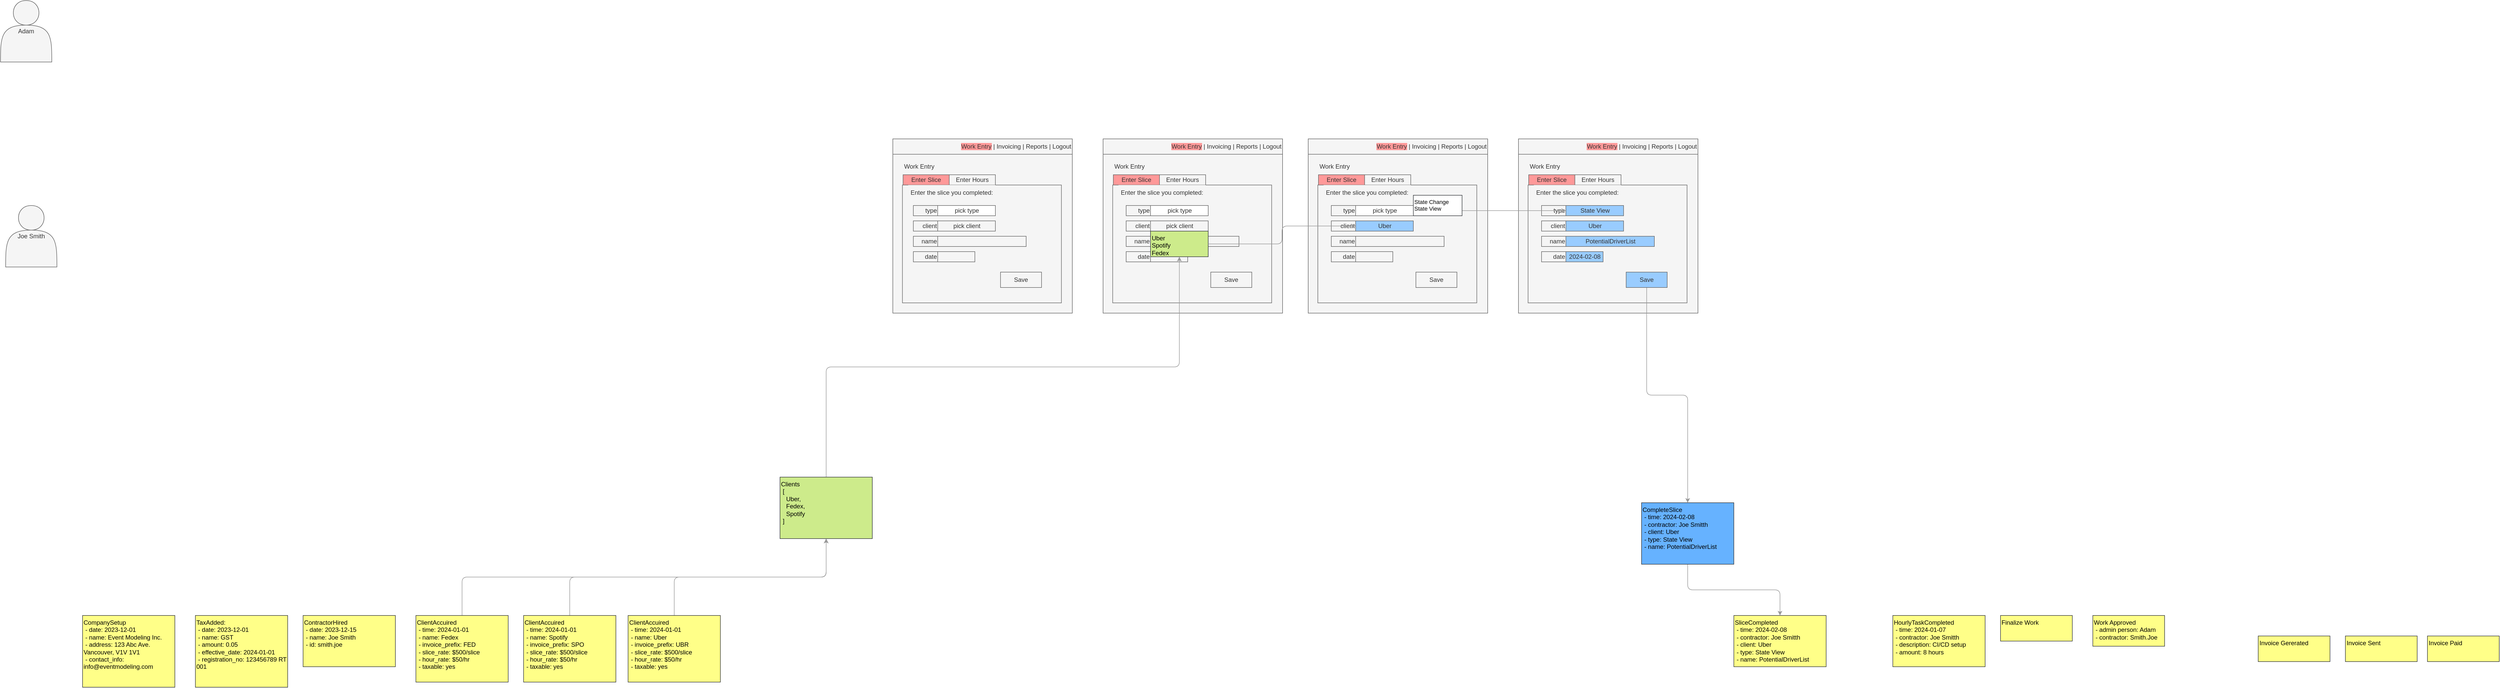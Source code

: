 <mxfile>
    <diagram id="816c2qytRhUF1FWbcgLo" name="Page-1">
        <mxGraphModel dx="1319" dy="836" grid="1" gridSize="10" guides="1" tooltips="1" connect="1" arrows="1" fold="1" page="1" pageScale="1" pageWidth="8500" pageHeight="2000" math="0" shadow="0">
            <root>
                <mxCell id="0"/>
                <mxCell id="1" parent="0"/>
                <mxCell id="2" value="SliceCompleted&lt;br&gt;&amp;nbsp;- time: 2024-02-08&lt;br&gt;&amp;nbsp;- contractor: Joe Smitth&lt;br&gt;&amp;nbsp;- client: Uber&lt;br&gt;&amp;nbsp;- type: State View&lt;br&gt;&amp;nbsp;- name: PotentialDriverList" style="rounded=0;whiteSpace=wrap;html=1;fillColor=#ffff88;strokeColor=#36393d;align=left;verticalAlign=top;fontColor=#000000;" vertex="1" parent="1">
                    <mxGeometry x="3610" y="1370" width="180" height="100" as="geometry"/>
                </mxCell>
                <mxCell id="84" style="edgeStyle=elbowEdgeStyle;shape=connector;rounded=1;elbow=vertical;html=1;entryX=0.5;entryY=1;entryDx=0;entryDy=0;labelBackgroundColor=default;strokeColor=#999999;fontFamily=Helvetica;fontSize=12;fontColor=#000000;endArrow=classic;" edge="1" parent="1" source="3" target="77">
                    <mxGeometry relative="1" as="geometry"/>
                </mxCell>
                <mxCell id="3" value="ClientAccuired&lt;br&gt;&amp;nbsp;- time: 2024-01-01&lt;br&gt;&amp;nbsp;- name: Uber&lt;br&gt;&amp;nbsp;- invoice_prefix: UBR&lt;br&gt;&amp;nbsp;- slice_rate: $500/slice&lt;br&gt;&amp;nbsp;- hour_rate: $50/hr&lt;br&gt;&amp;nbsp;- taxable: yes" style="rounded=0;whiteSpace=wrap;html=1;fillColor=#ffff88;strokeColor=#36393d;align=left;verticalAlign=top;fontColor=#000000;" vertex="1" parent="1">
                    <mxGeometry x="1453.75" y="1370" width="180" height="130" as="geometry"/>
                </mxCell>
                <mxCell id="4" value="HourlyTaskCompleted&lt;br&gt;&amp;nbsp;- time: 2024-01-07&lt;br&gt;&amp;nbsp;- contractor: Joe Smitth&lt;br&gt;&amp;nbsp;- description: CI/CD setup&lt;br&gt;&amp;nbsp;- amount: 8 hours" style="rounded=0;whiteSpace=wrap;html=1;fillColor=#ffff88;strokeColor=#36393d;align=left;verticalAlign=top;fontColor=#000000;" vertex="1" parent="1">
                    <mxGeometry x="3920" y="1370" width="180" height="100" as="geometry"/>
                </mxCell>
                <mxCell id="5" value="Invoice Gererated" style="rounded=0;whiteSpace=wrap;html=1;fillColor=#ffff88;strokeColor=#36393d;align=left;verticalAlign=top;fontColor=#000000;" vertex="1" parent="1">
                    <mxGeometry x="4632.5" y="1410" width="140" height="50" as="geometry"/>
                </mxCell>
                <mxCell id="6" value="Finalize Work" style="rounded=0;whiteSpace=wrap;html=1;fillColor=#ffff88;strokeColor=#36393d;align=left;verticalAlign=top;fontColor=#000000;" vertex="1" parent="1">
                    <mxGeometry x="4130" y="1370" width="140" height="50" as="geometry"/>
                </mxCell>
                <mxCell id="7" value="Work Approved&lt;br&gt;&amp;nbsp;- admin person: Adam&lt;br&gt;&amp;nbsp;- contractor: Smith.Joe" style="rounded=0;whiteSpace=wrap;html=1;fillColor=#ffff88;strokeColor=#36393d;align=left;verticalAlign=top;fontColor=#000000;" vertex="1" parent="1">
                    <mxGeometry x="4310" y="1370" width="140" height="60" as="geometry"/>
                </mxCell>
                <mxCell id="8" value="Invoice Sent" style="rounded=0;whiteSpace=wrap;html=1;fillColor=#ffff88;strokeColor=#36393d;align=left;verticalAlign=top;fontColor=#000000;" vertex="1" parent="1">
                    <mxGeometry x="4802.5" y="1410" width="140" height="50" as="geometry"/>
                </mxCell>
                <mxCell id="9" value="Invoice Paid" style="rounded=0;whiteSpace=wrap;html=1;fillColor=#ffff88;strokeColor=#36393d;align=left;verticalAlign=top;fontColor=#000000;" vertex="1" parent="1">
                    <mxGeometry x="4962.5" y="1410" width="140" height="50" as="geometry"/>
                </mxCell>
                <mxCell id="10" value="ContractorHired&lt;br&gt;&amp;nbsp;- date: 2023-12-15&lt;br&gt;&amp;nbsp;- name: Joe Smith&lt;br&gt;&amp;nbsp;- id: smith.joe&lt;br&gt;&amp;nbsp;" style="rounded=0;whiteSpace=wrap;html=1;fillColor=#ffff88;strokeColor=#36393d;align=left;verticalAlign=top;fontColor=#000000;" vertex="1" parent="1">
                    <mxGeometry x="820" y="1370" width="180" height="100" as="geometry"/>
                </mxCell>
                <mxCell id="11" value="CompanySetup&lt;br&gt;&amp;nbsp;- date: 2023-12-01&lt;br&gt;&amp;nbsp;- name: Event Modeling Inc.&lt;br&gt;&amp;nbsp;- address: 123 Abc Ave. Vancouver, V1V 1V1&lt;br&gt;&amp;nbsp;- contact_info: info@eventmodeling.com" style="rounded=0;whiteSpace=wrap;html=1;fillColor=#ffff88;strokeColor=#36393d;align=left;verticalAlign=top;fontColor=#000000;" vertex="1" parent="1">
                    <mxGeometry x="390" y="1370" width="180" height="140" as="geometry"/>
                </mxCell>
                <mxCell id="12" value="TaxAdded:&lt;br&gt;&amp;nbsp;- date: 2023-12-01&lt;br&gt;&amp;nbsp;- name: GST&lt;br&gt;&amp;nbsp;- amount: 0.05&lt;br&gt;&amp;nbsp;- effective_date: 2024-01-01&lt;br&gt;&amp;nbsp;- registration_no: 123456789 RT 001" style="rounded=0;whiteSpace=wrap;html=1;fillColor=#ffff88;strokeColor=#36393d;align=left;verticalAlign=top;fontColor=#000000;" vertex="1" parent="1">
                    <mxGeometry x="610" y="1370" width="180" height="140" as="geometry"/>
                </mxCell>
                <mxCell id="14" value="" style="rounded=0;whiteSpace=wrap;html=1;fillColor=#f5f5f5;fontColor=#333333;strokeColor=#666666;" vertex="1" parent="1">
                    <mxGeometry x="1970" y="440" width="350" height="340" as="geometry"/>
                </mxCell>
                <mxCell id="16" value="Work Entry" style="rounded=0;whiteSpace=wrap;html=1;strokeColor=none;fontFamily=Helvetica;fontSize=12;fontColor=#333333;fillColor=#f5f5f5;align=left;verticalAlign=top;" vertex="1" parent="1">
                    <mxGeometry x="1990" y="480" width="100" height="30" as="geometry"/>
                </mxCell>
                <mxCell id="17" value="Joe Smith" style="shape=actor;whiteSpace=wrap;html=1;rounded=0;strokeColor=#666666;fontFamily=Helvetica;fontSize=12;fontColor=#333333;fillColor=#f5f5f5;" vertex="1" parent="1">
                    <mxGeometry x="240" y="570" width="100" height="120" as="geometry"/>
                </mxCell>
                <mxCell id="18" value="Adam" style="shape=actor;whiteSpace=wrap;html=1;rounded=0;strokeColor=#666666;fontFamily=Helvetica;fontSize=12;fontColor=#333333;fillColor=#f5f5f5;" vertex="1" parent="1">
                    <mxGeometry x="230" y="170" width="100" height="120" as="geometry"/>
                </mxCell>
                <mxCell id="19" value="Enter Slice" style="rounded=0;whiteSpace=wrap;html=1;strokeColor=#666666;fontFamily=Helvetica;fontSize=12;fontColor=#333333;fillColor=#FF9999;" vertex="1" parent="1">
                    <mxGeometry x="1990" y="510" width="90" height="20" as="geometry"/>
                </mxCell>
                <mxCell id="20" value="Enter Hours" style="rounded=0;whiteSpace=wrap;html=1;strokeColor=#666666;fontFamily=Helvetica;fontSize=12;fontColor=#333333;fillColor=#f5f5f5;" vertex="1" parent="1">
                    <mxGeometry x="2080" y="510" width="90" height="20" as="geometry"/>
                </mxCell>
                <mxCell id="21" value="&lt;span style=&quot;background-color: rgb(255, 153, 153);&quot;&gt;Work Entry&lt;/span&gt; | Invoicing | Reports | Logout" style="rounded=0;whiteSpace=wrap;html=1;strokeColor=#666666;fontFamily=Helvetica;fontSize=12;fontColor=#333333;fillColor=#f5f5f5;align=right;" vertex="1" parent="1">
                    <mxGeometry x="1970" y="440" width="350" height="30" as="geometry"/>
                </mxCell>
                <mxCell id="22" value="" style="rounded=0;whiteSpace=wrap;html=1;strokeColor=#666666;fontFamily=Helvetica;fontSize=12;fontColor=#333333;fillColor=#f5f5f5;" vertex="1" parent="1">
                    <mxGeometry x="1988.75" y="530" width="310" height="230" as="geometry"/>
                </mxCell>
                <mxCell id="23" value="" style="rounded=0;whiteSpace=wrap;html=1;strokeColor=#666666;fontFamily=Helvetica;fontSize=12;fontColor=#333333;fillColor=#f5f5f5;" vertex="1" parent="1">
                    <mxGeometry x="2057.5" y="630" width="172.5" height="20" as="geometry"/>
                </mxCell>
                <mxCell id="24" value="" style="rounded=0;whiteSpace=wrap;html=1;strokeColor=#666666;fontFamily=Helvetica;fontSize=12;fontColor=#333333;fillColor=#f5f5f5;" vertex="1" parent="1">
                    <mxGeometry x="2057.5" y="660" width="72.5" height="20" as="geometry"/>
                </mxCell>
                <mxCell id="25" value="pick client" style="rounded=0;whiteSpace=wrap;html=1;strokeColor=#666666;fontFamily=Helvetica;fontSize=12;fontColor=#333333;fillColor=#f5f5f5;" vertex="1" parent="1">
                    <mxGeometry x="2057.5" y="600" width="112.5" height="20" as="geometry"/>
                </mxCell>
                <mxCell id="26" value="client" style="rounded=0;whiteSpace=wrap;html=1;strokeColor=#666666;fontFamily=Helvetica;fontSize=12;fontColor=#333333;fillColor=#f5f5f5;align=right;" vertex="1" parent="1">
                    <mxGeometry x="2010" y="600" width="47.5" height="20" as="geometry"/>
                </mxCell>
                <mxCell id="27" value="date" style="rounded=0;whiteSpace=wrap;html=1;strokeColor=#666666;fontFamily=Helvetica;fontSize=12;fontColor=#333333;fillColor=#f5f5f5;align=right;" vertex="1" parent="1">
                    <mxGeometry x="2010" y="660" width="47.5" height="20" as="geometry"/>
                </mxCell>
                <mxCell id="28" value="name" style="rounded=0;whiteSpace=wrap;html=1;strokeColor=#666666;fontFamily=Helvetica;fontSize=12;fontColor=#333333;fillColor=#f5f5f5;align=right;" vertex="1" parent="1">
                    <mxGeometry x="2010" y="630" width="47.5" height="20" as="geometry"/>
                </mxCell>
                <mxCell id="29" value="Enter the slice you completed:" style="rounded=0;whiteSpace=wrap;html=1;strokeColor=none;fontFamily=Helvetica;fontSize=12;fontColor=#333333;fillColor=#f5f5f5;" vertex="1" parent="1">
                    <mxGeometry x="2000" y="530" width="170" height="30" as="geometry"/>
                </mxCell>
                <mxCell id="30" value="Save" style="rounded=0;whiteSpace=wrap;html=1;strokeColor=#666666;fontFamily=Helvetica;fontSize=12;fontColor=#333333;fillColor=#f5f5f5;" vertex="1" parent="1">
                    <mxGeometry x="2180" y="700" width="80" height="30" as="geometry"/>
                </mxCell>
                <mxCell id="45" value="" style="rounded=0;whiteSpace=wrap;html=1;fillColor=#f5f5f5;fontColor=#333333;strokeColor=#666666;" vertex="1" parent="1">
                    <mxGeometry x="2380" y="440" width="350" height="340" as="geometry"/>
                </mxCell>
                <mxCell id="46" value="Work Entry" style="rounded=0;whiteSpace=wrap;html=1;strokeColor=none;fontFamily=Helvetica;fontSize=12;fontColor=#333333;fillColor=#f5f5f5;align=left;verticalAlign=top;" vertex="1" parent="1">
                    <mxGeometry x="2400" y="480" width="100" height="30" as="geometry"/>
                </mxCell>
                <mxCell id="47" value="Enter Slice" style="rounded=0;whiteSpace=wrap;html=1;strokeColor=#666666;fontFamily=Helvetica;fontSize=12;fontColor=#333333;fillColor=#FF9999;" vertex="1" parent="1">
                    <mxGeometry x="2400" y="510" width="90" height="20" as="geometry"/>
                </mxCell>
                <mxCell id="48" value="Enter Hours" style="rounded=0;whiteSpace=wrap;html=1;strokeColor=#666666;fontFamily=Helvetica;fontSize=12;fontColor=#333333;fillColor=#f5f5f5;" vertex="1" parent="1">
                    <mxGeometry x="2490" y="510" width="90" height="20" as="geometry"/>
                </mxCell>
                <mxCell id="49" value="&lt;span style=&quot;background-color: rgb(255, 153, 153);&quot;&gt;Work Entry&lt;/span&gt; | Invoicing | Reports | Logout" style="rounded=0;whiteSpace=wrap;html=1;strokeColor=#666666;fontFamily=Helvetica;fontSize=12;fontColor=#333333;fillColor=#f5f5f5;align=right;" vertex="1" parent="1">
                    <mxGeometry x="2380" y="440" width="350" height="30" as="geometry"/>
                </mxCell>
                <mxCell id="50" value="" style="rounded=0;whiteSpace=wrap;html=1;strokeColor=#666666;fontFamily=Helvetica;fontSize=12;fontColor=#333333;fillColor=#f5f5f5;" vertex="1" parent="1">
                    <mxGeometry x="2398.75" y="530" width="310" height="230" as="geometry"/>
                </mxCell>
                <mxCell id="51" value="" style="rounded=0;whiteSpace=wrap;html=1;strokeColor=#666666;fontFamily=Helvetica;fontSize=12;fontColor=#333333;fillColor=#f5f5f5;" vertex="1" parent="1">
                    <mxGeometry x="2472.5" y="630" width="172.5" height="20" as="geometry"/>
                </mxCell>
                <mxCell id="52" value="" style="rounded=0;whiteSpace=wrap;html=1;strokeColor=#666666;fontFamily=Helvetica;fontSize=12;fontColor=#333333;fillColor=#f5f5f5;" vertex="1" parent="1">
                    <mxGeometry x="2472.5" y="660" width="72.5" height="20" as="geometry"/>
                </mxCell>
                <mxCell id="53" value="pick client" style="rounded=0;whiteSpace=wrap;html=1;strokeColor=#666666;fontFamily=Helvetica;fontSize=12;fontColor=#333333;fillColor=#f5f5f5;" vertex="1" parent="1">
                    <mxGeometry x="2472.5" y="600" width="112.5" height="20" as="geometry"/>
                </mxCell>
                <mxCell id="54" value="client" style="rounded=0;whiteSpace=wrap;html=1;strokeColor=#666666;fontFamily=Helvetica;fontSize=12;fontColor=#333333;fillColor=#f5f5f5;align=right;" vertex="1" parent="1">
                    <mxGeometry x="2425" y="600" width="47.5" height="20" as="geometry"/>
                </mxCell>
                <mxCell id="55" value="date" style="rounded=0;whiteSpace=wrap;html=1;strokeColor=#666666;fontFamily=Helvetica;fontSize=12;fontColor=#333333;fillColor=#f5f5f5;align=right;" vertex="1" parent="1">
                    <mxGeometry x="2425" y="660" width="47.5" height="20" as="geometry"/>
                </mxCell>
                <mxCell id="56" value="name" style="rounded=0;whiteSpace=wrap;html=1;strokeColor=#666666;fontFamily=Helvetica;fontSize=12;fontColor=#333333;fillColor=#f5f5f5;align=right;" vertex="1" parent="1">
                    <mxGeometry x="2425" y="630" width="47.5" height="20" as="geometry"/>
                </mxCell>
                <mxCell id="57" value="Enter the slice you completed:" style="rounded=0;whiteSpace=wrap;html=1;strokeColor=none;fontFamily=Helvetica;fontSize=12;fontColor=#333333;fillColor=#f5f5f5;" vertex="1" parent="1">
                    <mxGeometry x="2410" y="530" width="170" height="30" as="geometry"/>
                </mxCell>
                <mxCell id="58" value="Save" style="rounded=0;whiteSpace=wrap;html=1;strokeColor=#666666;fontFamily=Helvetica;fontSize=12;fontColor=#333333;fillColor=#f5f5f5;" vertex="1" parent="1">
                    <mxGeometry x="2590" y="700" width="80" height="30" as="geometry"/>
                </mxCell>
                <mxCell id="59" value="" style="rounded=0;whiteSpace=wrap;html=1;fillColor=#f5f5f5;fontColor=#333333;strokeColor=#666666;" vertex="1" parent="1">
                    <mxGeometry x="3190" y="440" width="350" height="340" as="geometry"/>
                </mxCell>
                <mxCell id="60" value="Work Entry" style="rounded=0;whiteSpace=wrap;html=1;strokeColor=none;fontFamily=Helvetica;fontSize=12;fontColor=#333333;fillColor=#f5f5f5;align=left;verticalAlign=top;" vertex="1" parent="1">
                    <mxGeometry x="3210" y="480" width="100" height="30" as="geometry"/>
                </mxCell>
                <mxCell id="61" value="Enter Slice" style="rounded=0;whiteSpace=wrap;html=1;strokeColor=#666666;fontFamily=Helvetica;fontSize=12;fontColor=#333333;fillColor=#FF9999;" vertex="1" parent="1">
                    <mxGeometry x="3210" y="510" width="90" height="20" as="geometry"/>
                </mxCell>
                <mxCell id="62" value="Enter Hours" style="rounded=0;whiteSpace=wrap;html=1;strokeColor=#666666;fontFamily=Helvetica;fontSize=12;fontColor=#333333;fillColor=#f5f5f5;" vertex="1" parent="1">
                    <mxGeometry x="3300" y="510" width="90" height="20" as="geometry"/>
                </mxCell>
                <mxCell id="63" value="&lt;span style=&quot;background-color: rgb(255, 153, 153);&quot;&gt;Work Entry&lt;/span&gt; | Invoicing | Reports | Logout" style="rounded=0;whiteSpace=wrap;html=1;strokeColor=#666666;fontFamily=Helvetica;fontSize=12;fontColor=#333333;fillColor=#f5f5f5;align=right;" vertex="1" parent="1">
                    <mxGeometry x="3190" y="440" width="350" height="30" as="geometry"/>
                </mxCell>
                <mxCell id="64" value="" style="rounded=0;whiteSpace=wrap;html=1;strokeColor=#666666;fontFamily=Helvetica;fontSize=12;fontColor=#333333;fillColor=#f5f5f5;" vertex="1" parent="1">
                    <mxGeometry x="3208.75" y="530" width="310" height="230" as="geometry"/>
                </mxCell>
                <mxCell id="65" value="PotentialDriverList" style="rounded=0;whiteSpace=wrap;html=1;strokeColor=#666666;fontFamily=Helvetica;fontSize=12;fontColor=#333333;fillColor=#99CCFF;" vertex="1" parent="1">
                    <mxGeometry x="3282.5" y="630" width="172.5" height="20" as="geometry"/>
                </mxCell>
                <mxCell id="66" value="2024-02-08" style="rounded=0;whiteSpace=wrap;html=1;strokeColor=#666666;fontFamily=Helvetica;fontSize=12;fontColor=#333333;fillColor=#99CCFF;" vertex="1" parent="1">
                    <mxGeometry x="3282.5" y="660" width="72.5" height="20" as="geometry"/>
                </mxCell>
                <mxCell id="67" value="Uber" style="rounded=0;whiteSpace=wrap;html=1;strokeColor=#666666;fontFamily=Helvetica;fontSize=12;fontColor=#333333;fillColor=#99CCFF;" vertex="1" parent="1">
                    <mxGeometry x="3282.5" y="600" width="112.5" height="20" as="geometry"/>
                </mxCell>
                <mxCell id="68" value="client" style="rounded=0;whiteSpace=wrap;html=1;strokeColor=#666666;fontFamily=Helvetica;fontSize=12;fontColor=#333333;fillColor=#f5f5f5;align=right;" vertex="1" parent="1">
                    <mxGeometry x="3235" y="600" width="47.5" height="20" as="geometry"/>
                </mxCell>
                <mxCell id="69" value="date" style="rounded=0;whiteSpace=wrap;html=1;strokeColor=#666666;fontFamily=Helvetica;fontSize=12;fontColor=#333333;fillColor=#f5f5f5;align=right;" vertex="1" parent="1">
                    <mxGeometry x="3235" y="660" width="47.5" height="20" as="geometry"/>
                </mxCell>
                <mxCell id="70" value="name" style="rounded=0;whiteSpace=wrap;html=1;strokeColor=#666666;fontFamily=Helvetica;fontSize=12;fontColor=#333333;fillColor=#f5f5f5;align=right;" vertex="1" parent="1">
                    <mxGeometry x="3235" y="630" width="47.5" height="20" as="geometry"/>
                </mxCell>
                <mxCell id="71" value="Enter the slice you completed:" style="rounded=0;whiteSpace=wrap;html=1;strokeColor=none;fontFamily=Helvetica;fontSize=12;fontColor=#333333;fillColor=#f5f5f5;" vertex="1" parent="1">
                    <mxGeometry x="3220" y="530" width="170" height="30" as="geometry"/>
                </mxCell>
                <mxCell id="86" style="edgeStyle=elbowEdgeStyle;shape=connector;rounded=1;elbow=vertical;html=1;entryX=0.5;entryY=0;entryDx=0;entryDy=0;labelBackgroundColor=default;strokeColor=#999999;fontFamily=Helvetica;fontSize=12;fontColor=#000000;endArrow=classic;" edge="1" parent="1" source="72" target="85">
                    <mxGeometry relative="1" as="geometry"/>
                </mxCell>
                <mxCell id="72" value="Save" style="rounded=0;whiteSpace=wrap;html=1;strokeColor=#666666;fontFamily=Helvetica;fontSize=12;fontColor=#333333;fillColor=#99CCFF;" vertex="1" parent="1">
                    <mxGeometry x="3400" y="700" width="80" height="30" as="geometry"/>
                </mxCell>
                <mxCell id="73" value="Uber&lt;br&gt;Spotify&lt;br&gt;&lt;div style=&quot;&quot;&gt;&lt;span style=&quot;background-color: initial;&quot;&gt;Fedex&lt;/span&gt;&lt;/div&gt;" style="rounded=0;whiteSpace=wrap;html=1;strokeColor=#36393d;fontFamily=Helvetica;fontSize=12;fillColor=#cdeb8b;align=left;verticalAlign=top;fontColor=#000000;" vertex="1" parent="1">
                    <mxGeometry x="2472.5" y="620" width="112.5" height="50" as="geometry"/>
                </mxCell>
                <mxCell id="83" style="edgeStyle=elbowEdgeStyle;shape=connector;rounded=1;elbow=vertical;html=1;entryX=0.5;entryY=1;entryDx=0;entryDy=0;labelBackgroundColor=default;strokeColor=#999999;fontFamily=Helvetica;fontSize=12;fontColor=#000000;endArrow=classic;" edge="1" parent="1" source="74" target="77">
                    <mxGeometry relative="1" as="geometry"/>
                </mxCell>
                <mxCell id="74" value="ClientAccuired&lt;br&gt;&amp;nbsp;- time: 2024-01-01&lt;br&gt;&amp;nbsp;- name: Spotify&lt;br&gt;&amp;nbsp;- invoice_prefix: SPO&lt;br&gt;&amp;nbsp;- slice_rate: $500/slice&lt;br&gt;&amp;nbsp;- hour_rate: $50/hr&lt;br&gt;&amp;nbsp;- taxable: yes" style="rounded=0;whiteSpace=wrap;html=1;fillColor=#ffff88;strokeColor=#36393d;align=left;verticalAlign=top;fontColor=#000000;" vertex="1" parent="1">
                    <mxGeometry x="1250" y="1370" width="180" height="130" as="geometry"/>
                </mxCell>
                <mxCell id="82" style="edgeStyle=elbowEdgeStyle;shape=connector;rounded=1;html=1;entryX=0.5;entryY=1;entryDx=0;entryDy=0;labelBackgroundColor=default;strokeColor=#999999;fontFamily=Helvetica;fontSize=12;fontColor=#000000;endArrow=classic;elbow=vertical;" edge="1" parent="1" source="75" target="77">
                    <mxGeometry relative="1" as="geometry"/>
                </mxCell>
                <mxCell id="75" value="ClientAccuired&lt;br&gt;&amp;nbsp;- time: 2024-01-01&lt;br&gt;&amp;nbsp;- name: Fedex&lt;br&gt;&amp;nbsp;- invoice_prefix: FED&lt;br&gt;&amp;nbsp;- slice_rate: $500/slice&lt;br&gt;&amp;nbsp;- hour_rate: $50/hr&lt;br&gt;&amp;nbsp;- taxable: yes" style="rounded=0;whiteSpace=wrap;html=1;fillColor=#ffff88;strokeColor=#36393d;align=left;verticalAlign=top;fontColor=#000000;" vertex="1" parent="1">
                    <mxGeometry x="1040" y="1370" width="180" height="130" as="geometry"/>
                </mxCell>
                <mxCell id="80" style="edgeStyle=elbowEdgeStyle;shape=connector;rounded=1;html=1;entryX=0.5;entryY=1;entryDx=0;entryDy=0;labelBackgroundColor=default;strokeColor=#999999;fontFamily=Helvetica;fontSize=12;fontColor=#000000;endArrow=classic;elbow=vertical;" edge="1" parent="1" source="77" target="73">
                    <mxGeometry relative="1" as="geometry"/>
                </mxCell>
                <mxCell id="77" value="Clients&lt;br&gt;&amp;nbsp;[&lt;br&gt;&amp;nbsp; &amp;nbsp;Uber,&lt;br&gt;&amp;nbsp; &amp;nbsp;Fedex,&lt;br&gt;&amp;nbsp; &amp;nbsp;Spotify&lt;br&gt;&amp;nbsp;]" style="rounded=0;whiteSpace=wrap;html=1;fillColor=#cdeb8b;strokeColor=#36393d;align=left;verticalAlign=top;fontColor=#000000;" vertex="1" parent="1">
                    <mxGeometry x="1750" y="1100" width="180" height="120" as="geometry"/>
                </mxCell>
                <mxCell id="130" style="edgeStyle=elbowEdgeStyle;shape=connector;rounded=1;elbow=vertical;html=1;labelBackgroundColor=default;strokeColor=#999999;fontFamily=Helvetica;fontSize=11;fontColor=#000000;endArrow=classic;" edge="1" parent="1" source="85" target="2">
                    <mxGeometry relative="1" as="geometry"/>
                </mxCell>
                <mxCell id="85" value="CompleteSlice&lt;br&gt;&amp;nbsp;- time: 2024-02-08&lt;br&gt;&amp;nbsp;- contractor: Joe Smitth&lt;br&gt;&amp;nbsp;- client: Uber&lt;br&gt;&amp;nbsp;- type: State View&lt;br&gt;&amp;nbsp;- name: PotentialDriverList" style="rounded=0;whiteSpace=wrap;html=1;fillColor=#66B2FF;strokeColor=#36393d;align=left;verticalAlign=top;fontColor=#000000;" vertex="1" parent="1">
                    <mxGeometry x="3430" y="1150" width="180" height="120" as="geometry"/>
                </mxCell>
                <mxCell id="88" value="State View" style="rounded=0;whiteSpace=wrap;html=1;strokeColor=#666666;fontFamily=Helvetica;fontSize=12;fontColor=#333333;fillColor=#99CCFF;" vertex="1" parent="1">
                    <mxGeometry x="3282.5" y="570" width="112.5" height="20" as="geometry"/>
                </mxCell>
                <mxCell id="89" value="type" style="rounded=0;whiteSpace=wrap;html=1;strokeColor=#666666;fontFamily=Helvetica;fontSize=12;fontColor=#333333;fillColor=#f5f5f5;align=right;" vertex="1" parent="1">
                    <mxGeometry x="3235" y="570" width="47.5" height="20" as="geometry"/>
                </mxCell>
                <mxCell id="90" value="pick type" style="rounded=0;whiteSpace=wrap;html=1;strokeColor=#666666;fontFamily=Helvetica;fontSize=12;fontColor=#333333;fillColor=#FFFFFF;" vertex="1" parent="1">
                    <mxGeometry x="2057.5" y="570" width="112.5" height="20" as="geometry"/>
                </mxCell>
                <mxCell id="91" value="type" style="rounded=0;whiteSpace=wrap;html=1;strokeColor=#666666;fontFamily=Helvetica;fontSize=12;fontColor=#333333;fillColor=#f5f5f5;align=right;" vertex="1" parent="1">
                    <mxGeometry x="2010" y="570" width="47.5" height="20" as="geometry"/>
                </mxCell>
                <mxCell id="92" value="pick type" style="rounded=0;whiteSpace=wrap;html=1;strokeColor=#666666;fontFamily=Helvetica;fontSize=12;fontColor=#333333;fillColor=#FFFFFF;" vertex="1" parent="1">
                    <mxGeometry x="2472.5" y="570" width="112.5" height="20" as="geometry"/>
                </mxCell>
                <mxCell id="93" value="type" style="rounded=0;whiteSpace=wrap;html=1;strokeColor=#666666;fontFamily=Helvetica;fontSize=12;fontColor=#333333;fillColor=#f5f5f5;align=right;" vertex="1" parent="1">
                    <mxGeometry x="2425" y="570" width="47.5" height="20" as="geometry"/>
                </mxCell>
                <mxCell id="108" value="" style="rounded=0;whiteSpace=wrap;html=1;fillColor=#f5f5f5;fontColor=#333333;strokeColor=#666666;" vertex="1" parent="1">
                    <mxGeometry x="2780" y="440" width="350" height="340" as="geometry"/>
                </mxCell>
                <mxCell id="109" value="Work Entry" style="rounded=0;whiteSpace=wrap;html=1;strokeColor=none;fontFamily=Helvetica;fontSize=12;fontColor=#333333;fillColor=#f5f5f5;align=left;verticalAlign=top;" vertex="1" parent="1">
                    <mxGeometry x="2800" y="480" width="100" height="30" as="geometry"/>
                </mxCell>
                <mxCell id="110" value="Enter Slice" style="rounded=0;whiteSpace=wrap;html=1;strokeColor=#666666;fontFamily=Helvetica;fontSize=12;fontColor=#333333;fillColor=#FF9999;" vertex="1" parent="1">
                    <mxGeometry x="2800" y="510" width="90" height="20" as="geometry"/>
                </mxCell>
                <mxCell id="111" value="Enter Hours" style="rounded=0;whiteSpace=wrap;html=1;strokeColor=#666666;fontFamily=Helvetica;fontSize=12;fontColor=#333333;fillColor=#f5f5f5;" vertex="1" parent="1">
                    <mxGeometry x="2890" y="510" width="90" height="20" as="geometry"/>
                </mxCell>
                <mxCell id="112" value="&lt;span style=&quot;background-color: rgb(255, 153, 153);&quot;&gt;Work Entry&lt;/span&gt; | Invoicing | Reports | Logout" style="rounded=0;whiteSpace=wrap;html=1;strokeColor=#666666;fontFamily=Helvetica;fontSize=12;fontColor=#333333;fillColor=#f5f5f5;align=right;" vertex="1" parent="1">
                    <mxGeometry x="2780" y="440" width="350" height="30" as="geometry"/>
                </mxCell>
                <mxCell id="113" value="" style="rounded=0;whiteSpace=wrap;html=1;strokeColor=#666666;fontFamily=Helvetica;fontSize=12;fontColor=#333333;fillColor=#f5f5f5;" vertex="1" parent="1">
                    <mxGeometry x="2798.75" y="530" width="310" height="230" as="geometry"/>
                </mxCell>
                <mxCell id="114" value="" style="rounded=0;whiteSpace=wrap;html=1;strokeColor=#666666;fontFamily=Helvetica;fontSize=12;fontColor=#333333;fillColor=#f5f5f5;" vertex="1" parent="1">
                    <mxGeometry x="2872.5" y="630" width="172.5" height="20" as="geometry"/>
                </mxCell>
                <mxCell id="115" value="" style="rounded=0;whiteSpace=wrap;html=1;strokeColor=#666666;fontFamily=Helvetica;fontSize=12;fontColor=#333333;fillColor=#f5f5f5;" vertex="1" parent="1">
                    <mxGeometry x="2872.5" y="660" width="72.5" height="20" as="geometry"/>
                </mxCell>
                <mxCell id="116" value="Uber" style="rounded=0;whiteSpace=wrap;html=1;strokeColor=#666666;fontFamily=Helvetica;fontSize=12;fontColor=#333333;fillColor=#99CCFF;" vertex="1" parent="1">
                    <mxGeometry x="2872.5" y="600" width="112.5" height="20" as="geometry"/>
                </mxCell>
                <mxCell id="117" value="client" style="rounded=0;whiteSpace=wrap;html=1;strokeColor=#666666;fontFamily=Helvetica;fontSize=12;fontColor=#333333;fillColor=#f5f5f5;align=right;" vertex="1" parent="1">
                    <mxGeometry x="2825" y="600" width="47.5" height="20" as="geometry"/>
                </mxCell>
                <mxCell id="118" value="date" style="rounded=0;whiteSpace=wrap;html=1;strokeColor=#666666;fontFamily=Helvetica;fontSize=12;fontColor=#333333;fillColor=#f5f5f5;align=right;" vertex="1" parent="1">
                    <mxGeometry x="2825" y="660" width="47.5" height="20" as="geometry"/>
                </mxCell>
                <mxCell id="119" value="name" style="rounded=0;whiteSpace=wrap;html=1;strokeColor=#666666;fontFamily=Helvetica;fontSize=12;fontColor=#333333;fillColor=#f5f5f5;align=right;" vertex="1" parent="1">
                    <mxGeometry x="2825" y="630" width="47.5" height="20" as="geometry"/>
                </mxCell>
                <mxCell id="120" value="Enter the slice you completed:" style="rounded=0;whiteSpace=wrap;html=1;strokeColor=none;fontFamily=Helvetica;fontSize=12;fontColor=#333333;fillColor=#f5f5f5;" vertex="1" parent="1">
                    <mxGeometry x="2810" y="530" width="170" height="30" as="geometry"/>
                </mxCell>
                <mxCell id="121" value="Save" style="rounded=0;whiteSpace=wrap;html=1;strokeColor=#666666;fontFamily=Helvetica;fontSize=12;fontColor=#333333;fillColor=#f5f5f5;" vertex="1" parent="1">
                    <mxGeometry x="2990" y="700" width="80" height="30" as="geometry"/>
                </mxCell>
                <mxCell id="123" value="pick type" style="rounded=0;whiteSpace=wrap;html=1;strokeColor=#666666;fontFamily=Helvetica;fontSize=12;fontColor=#333333;fillColor=#FFFFFF;" vertex="1" parent="1">
                    <mxGeometry x="2872.5" y="570" width="112.5" height="20" as="geometry"/>
                </mxCell>
                <mxCell id="124" value="type" style="rounded=0;whiteSpace=wrap;html=1;strokeColor=#666666;fontFamily=Helvetica;fontSize=12;fontColor=#333333;fillColor=#f5f5f5;align=right;" vertex="1" parent="1">
                    <mxGeometry x="2825" y="570" width="47.5" height="20" as="geometry"/>
                </mxCell>
                <mxCell id="129" style="edgeStyle=elbowEdgeStyle;shape=connector;rounded=1;elbow=vertical;html=1;entryX=1;entryY=0.5;entryDx=0;entryDy=0;labelBackgroundColor=default;strokeColor=#999999;fontFamily=Helvetica;fontSize=11;fontColor=#000000;endArrow=classic;" edge="1" parent="1" source="125" target="89">
                    <mxGeometry relative="1" as="geometry"/>
                </mxCell>
                <mxCell id="125" value="State Change&lt;br style=&quot;font-size: 11px;&quot;&gt;State View" style="rounded=0;whiteSpace=wrap;html=1;strokeColor=#36393d;fontFamily=Helvetica;fontSize=11;fillColor=#FFFFFF;align=left;verticalAlign=top;fontColor=#000000;" vertex="1" parent="1">
                    <mxGeometry x="2985" y="550" width="95" height="40" as="geometry"/>
                </mxCell>
                <mxCell id="127" style="edgeStyle=elbowEdgeStyle;shape=connector;rounded=1;elbow=vertical;html=1;entryX=1;entryY=0.5;entryDx=0;entryDy=0;labelBackgroundColor=default;strokeColor=#999999;fontFamily=Helvetica;fontSize=11;fontColor=#000000;endArrow=classic;" edge="1" parent="1" source="73" target="117">
                    <mxGeometry relative="1" as="geometry"/>
                </mxCell>
            </root>
        </mxGraphModel>
    </diagram>
</mxfile>